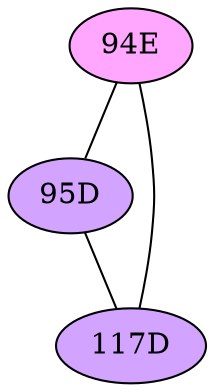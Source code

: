 // The Round Table
graph {
	"94E" [fillcolor="#FFA6FF" style=radial]
	"95D" [fillcolor="#D3A4FF" style=radial]
	"94E" -- "95D" [penwidth=1]
	"94E" [fillcolor="#FFA6FF" style=radial]
	"117D" [fillcolor="#D3A4FF" style=radial]
	"94E" -- "117D" [penwidth=1]
	"95D" [fillcolor="#D3A4FF" style=radial]
	"117D" [fillcolor="#D3A4FF" style=radial]
	"95D" -- "117D" [penwidth=1]
}
